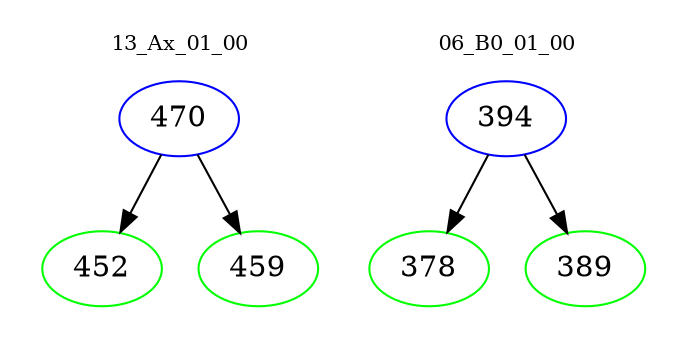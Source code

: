 digraph{
subgraph cluster_0 {
color = white
label = "13_Ax_01_00";
fontsize=10;
T0_470 [label="470", color="blue"]
T0_470 -> T0_452 [color="black"]
T0_452 [label="452", color="green"]
T0_470 -> T0_459 [color="black"]
T0_459 [label="459", color="green"]
}
subgraph cluster_1 {
color = white
label = "06_B0_01_00";
fontsize=10;
T1_394 [label="394", color="blue"]
T1_394 -> T1_378 [color="black"]
T1_378 [label="378", color="green"]
T1_394 -> T1_389 [color="black"]
T1_389 [label="389", color="green"]
}
}
